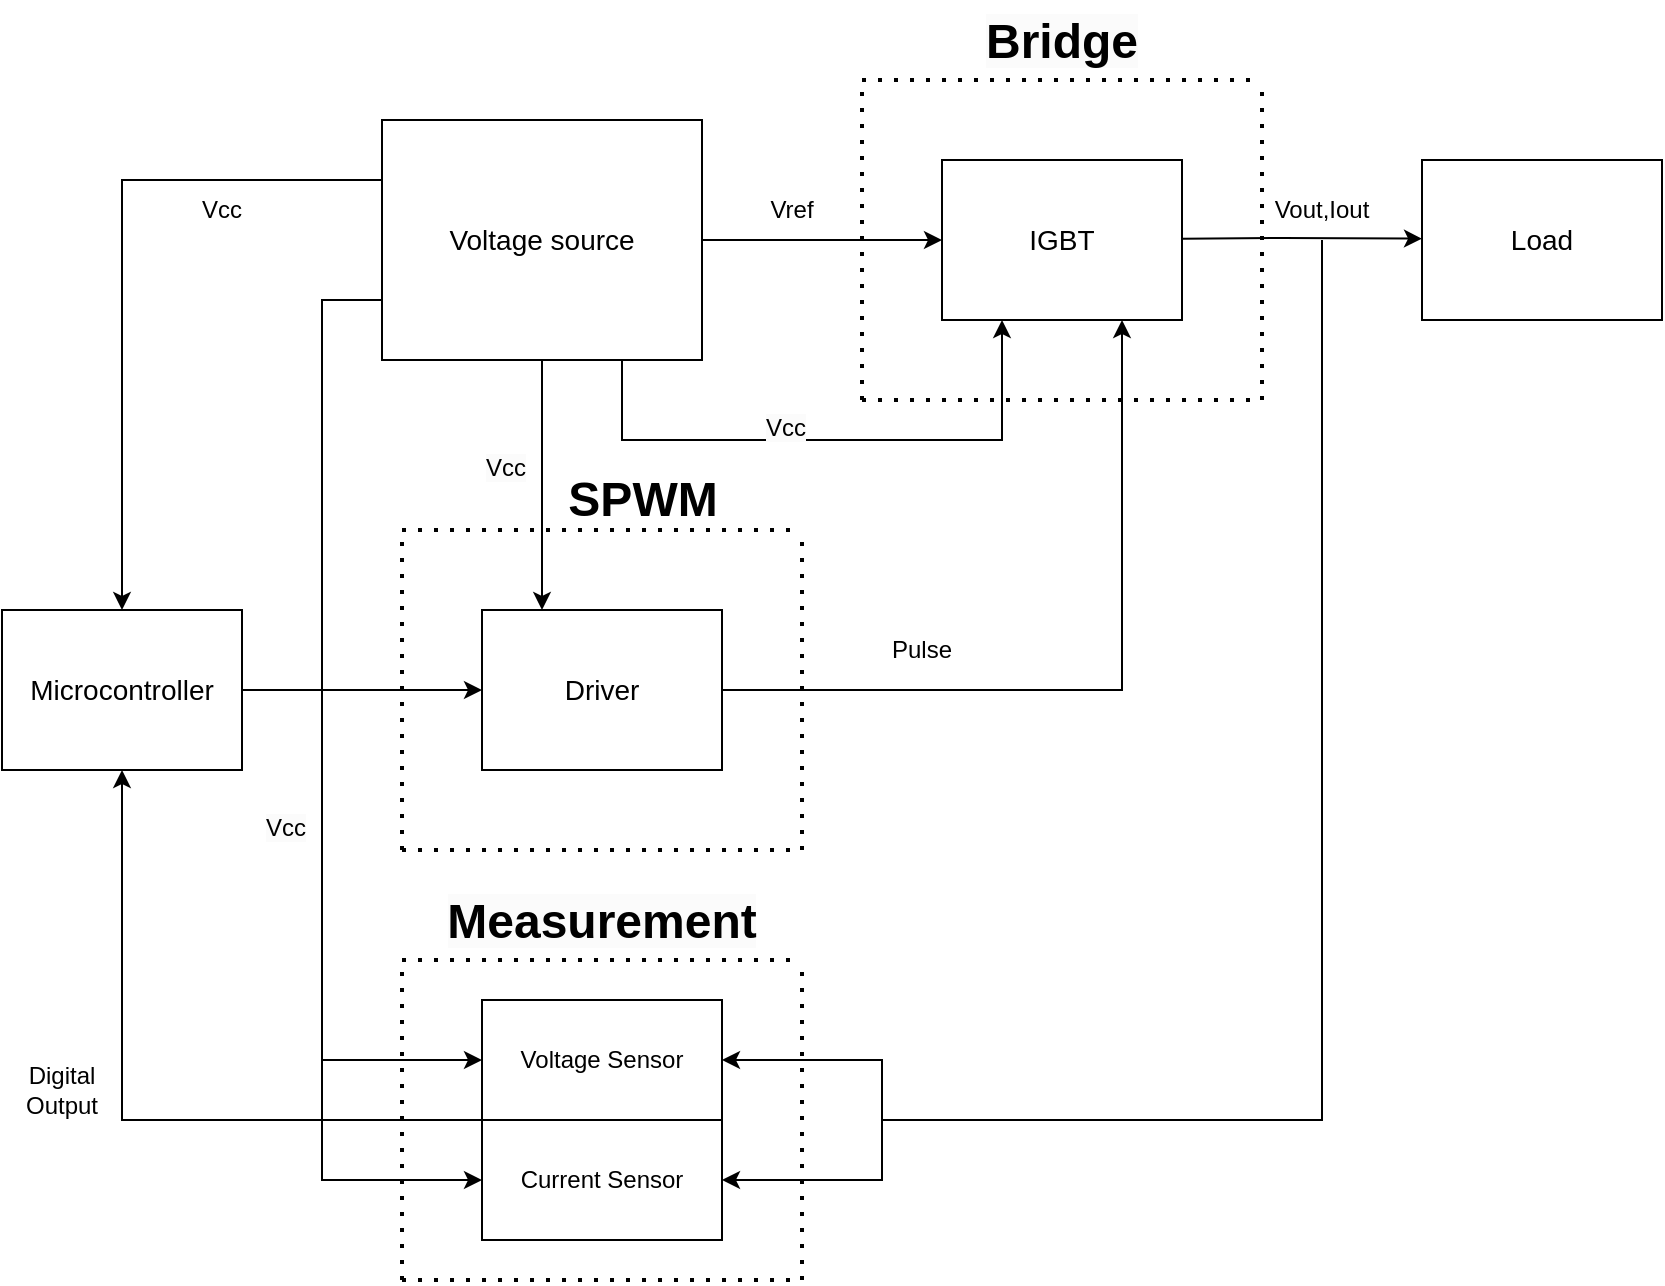<mxfile version="22.1.7" type="github">
  <diagram name="Trang-1" id="nn2L4hBDUpCBkg_26MHf">
    <mxGraphModel dx="1262" dy="788" grid="1" gridSize="10" guides="1" tooltips="1" connect="1" arrows="1" fold="1" page="1" pageScale="1" pageWidth="827" pageHeight="1169" math="0" shadow="0">
      <root>
        <mxCell id="0" />
        <mxCell id="1" parent="0" />
        <mxCell id="PwEiQKkPsqQJ7ji93qJI-1" value="&lt;font style=&quot;font-size: 14px;&quot;&gt;Microcontroller&lt;/font&gt;" style="rounded=0;whiteSpace=wrap;html=1;" vertex="1" parent="1">
          <mxGeometry x="80" y="465" width="120" height="80" as="geometry" />
        </mxCell>
        <mxCell id="PwEiQKkPsqQJ7ji93qJI-2" value="&lt;font style=&quot;font-size: 14px;&quot;&gt;Voltage source&lt;/font&gt;" style="rounded=0;whiteSpace=wrap;html=1;" vertex="1" parent="1">
          <mxGeometry x="270" y="220" width="160" height="120" as="geometry" />
        </mxCell>
        <mxCell id="PwEiQKkPsqQJ7ji93qJI-4" value="&lt;span style=&quot;font-size: 14px;&quot;&gt;Driver&lt;/span&gt;" style="rounded=0;whiteSpace=wrap;html=1;" vertex="1" parent="1">
          <mxGeometry x="320" y="465" width="120" height="80" as="geometry" />
        </mxCell>
        <mxCell id="PwEiQKkPsqQJ7ji93qJI-5" value="" style="endArrow=classic;html=1;rounded=0;exitX=0;exitY=0.25;exitDx=0;exitDy=0;entryX=0.5;entryY=0;entryDx=0;entryDy=0;" edge="1" parent="1" source="PwEiQKkPsqQJ7ji93qJI-2" target="PwEiQKkPsqQJ7ji93qJI-1">
          <mxGeometry width="50" height="50" relative="1" as="geometry">
            <mxPoint x="240" y="380" as="sourcePoint" />
            <mxPoint x="220" y="280" as="targetPoint" />
            <Array as="points">
              <mxPoint x="140" y="250" />
            </Array>
          </mxGeometry>
        </mxCell>
        <mxCell id="PwEiQKkPsqQJ7ji93qJI-6" value="&lt;span style=&quot;font-size: 14px;&quot;&gt;IGBT&lt;/span&gt;" style="rounded=0;whiteSpace=wrap;html=1;" vertex="1" parent="1">
          <mxGeometry x="550" y="240" width="120" height="80" as="geometry" />
        </mxCell>
        <mxCell id="PwEiQKkPsqQJ7ji93qJI-7" value="" style="endArrow=none;dashed=1;html=1;dashPattern=1 3;strokeWidth=2;rounded=0;" edge="1" parent="1">
          <mxGeometry width="50" height="50" relative="1" as="geometry">
            <mxPoint x="280" y="585" as="sourcePoint" />
            <mxPoint x="480" y="425" as="targetPoint" />
            <Array as="points">
              <mxPoint x="280" y="425" />
            </Array>
          </mxGeometry>
        </mxCell>
        <mxCell id="PwEiQKkPsqQJ7ji93qJI-8" value="" style="endArrow=none;dashed=1;html=1;dashPattern=1 3;strokeWidth=2;rounded=0;" edge="1" parent="1">
          <mxGeometry width="50" height="50" relative="1" as="geometry">
            <mxPoint x="280" y="585" as="sourcePoint" />
            <mxPoint x="480" y="425" as="targetPoint" />
            <Array as="points">
              <mxPoint x="480" y="585" />
            </Array>
          </mxGeometry>
        </mxCell>
        <mxCell id="PwEiQKkPsqQJ7ji93qJI-11" value="" style="endArrow=classic;html=1;rounded=0;exitX=1;exitY=0.5;exitDx=0;exitDy=0;" edge="1" parent="1" source="PwEiQKkPsqQJ7ji93qJI-1" target="PwEiQKkPsqQJ7ji93qJI-4">
          <mxGeometry width="50" height="50" relative="1" as="geometry">
            <mxPoint x="430" y="410" as="sourcePoint" />
            <mxPoint x="480" y="360" as="targetPoint" />
          </mxGeometry>
        </mxCell>
        <mxCell id="PwEiQKkPsqQJ7ji93qJI-12" value="SPWM" style="text;strokeColor=none;fillColor=none;html=1;fontSize=24;fontStyle=1;verticalAlign=middle;align=center;" vertex="1" parent="1">
          <mxGeometry x="350" y="390" width="100" height="40" as="geometry" />
        </mxCell>
        <mxCell id="PwEiQKkPsqQJ7ji93qJI-13" value="" style="endArrow=classic;html=1;rounded=0;exitX=1;exitY=0.5;exitDx=0;exitDy=0;entryX=0.75;entryY=1;entryDx=0;entryDy=0;" edge="1" parent="1" source="PwEiQKkPsqQJ7ji93qJI-4" target="PwEiQKkPsqQJ7ji93qJI-6">
          <mxGeometry width="50" height="50" relative="1" as="geometry">
            <mxPoint x="430" y="410" as="sourcePoint" />
            <mxPoint x="480" y="360" as="targetPoint" />
            <Array as="points">
              <mxPoint x="640" y="505" />
            </Array>
          </mxGeometry>
        </mxCell>
        <mxCell id="PwEiQKkPsqQJ7ji93qJI-18" value="" style="endArrow=none;dashed=1;html=1;dashPattern=1 3;strokeWidth=2;rounded=0;" edge="1" parent="1">
          <mxGeometry width="50" height="50" relative="1" as="geometry">
            <mxPoint x="510" y="360" as="sourcePoint" />
            <mxPoint x="710" y="200" as="targetPoint" />
            <Array as="points">
              <mxPoint x="510" y="200" />
            </Array>
          </mxGeometry>
        </mxCell>
        <mxCell id="PwEiQKkPsqQJ7ji93qJI-19" value="" style="endArrow=none;dashed=1;html=1;dashPattern=1 3;strokeWidth=2;rounded=0;" edge="1" parent="1">
          <mxGeometry width="50" height="50" relative="1" as="geometry">
            <mxPoint x="510" y="360" as="sourcePoint" />
            <mxPoint x="710" y="200" as="targetPoint" />
            <Array as="points">
              <mxPoint x="710" y="360" />
              <mxPoint x="710" y="280" />
            </Array>
          </mxGeometry>
        </mxCell>
        <mxCell id="PwEiQKkPsqQJ7ji93qJI-20" value="&lt;span style=&quot;color: rgb(0, 0, 0); font-family: Helvetica; font-size: 24px; font-style: normal; font-variant-ligatures: normal; font-variant-caps: normal; font-weight: 700; letter-spacing: normal; orphans: 2; text-indent: 0px; text-transform: none; widows: 2; word-spacing: 0px; -webkit-text-stroke-width: 0px; background-color: rgb(251, 251, 251); text-decoration-thickness: initial; text-decoration-style: initial; text-decoration-color: initial; float: none; display: inline !important;&quot;&gt;Bridge&lt;/span&gt;" style="text;whiteSpace=wrap;html=1;align=center;" vertex="1" parent="1">
          <mxGeometry x="550" y="160" width="120" height="40" as="geometry" />
        </mxCell>
        <mxCell id="PwEiQKkPsqQJ7ji93qJI-21" value="&lt;font style=&quot;font-size: 14px;&quot;&gt;Load&lt;/font&gt;" style="rounded=0;whiteSpace=wrap;html=1;" vertex="1" parent="1">
          <mxGeometry x="790" y="240" width="120" height="80" as="geometry" />
        </mxCell>
        <mxCell id="PwEiQKkPsqQJ7ji93qJI-22" value="" style="endArrow=classic;html=1;rounded=0;exitX=1;exitY=0.5;exitDx=0;exitDy=0;entryX=0;entryY=0.5;entryDx=0;entryDy=0;" edge="1" parent="1">
          <mxGeometry width="50" height="50" relative="1" as="geometry">
            <mxPoint x="670" y="279.33" as="sourcePoint" />
            <mxPoint x="790" y="279.33" as="targetPoint" />
            <Array as="points">
              <mxPoint x="720" y="279" />
            </Array>
          </mxGeometry>
        </mxCell>
        <mxCell id="PwEiQKkPsqQJ7ji93qJI-23" value="" style="endArrow=classic;html=1;rounded=0;entryX=1;entryY=0.5;entryDx=0;entryDy=0;" edge="1" parent="1" target="PwEiQKkPsqQJ7ji93qJI-25">
          <mxGeometry width="50" height="50" relative="1" as="geometry">
            <mxPoint x="740" y="280" as="sourcePoint" />
            <mxPoint x="520" y="760" as="targetPoint" />
            <Array as="points">
              <mxPoint x="740" y="720" />
              <mxPoint x="520" y="720" />
              <mxPoint x="520" y="750" />
            </Array>
          </mxGeometry>
        </mxCell>
        <mxCell id="PwEiQKkPsqQJ7ji93qJI-24" value="Voltage Sensor" style="rounded=0;whiteSpace=wrap;html=1;" vertex="1" parent="1">
          <mxGeometry x="320" y="660" width="120" height="60" as="geometry" />
        </mxCell>
        <mxCell id="PwEiQKkPsqQJ7ji93qJI-25" value="Current Sensor" style="rounded=0;whiteSpace=wrap;html=1;" vertex="1" parent="1">
          <mxGeometry x="320" y="720" width="120" height="60" as="geometry" />
        </mxCell>
        <mxCell id="PwEiQKkPsqQJ7ji93qJI-26" value="" style="endArrow=none;dashed=1;html=1;dashPattern=1 3;strokeWidth=2;rounded=0;" edge="1" parent="1">
          <mxGeometry width="50" height="50" relative="1" as="geometry">
            <mxPoint x="280" y="800" as="sourcePoint" />
            <mxPoint x="480" y="640" as="targetPoint" />
            <Array as="points">
              <mxPoint x="480" y="800" />
              <mxPoint x="480" y="720" />
            </Array>
          </mxGeometry>
        </mxCell>
        <mxCell id="PwEiQKkPsqQJ7ji93qJI-27" value="" style="endArrow=none;dashed=1;html=1;dashPattern=1 3;strokeWidth=2;rounded=0;" edge="1" parent="1">
          <mxGeometry width="50" height="50" relative="1" as="geometry">
            <mxPoint x="280" y="800" as="sourcePoint" />
            <mxPoint x="480" y="640" as="targetPoint" />
            <Array as="points">
              <mxPoint x="280" y="640" />
            </Array>
          </mxGeometry>
        </mxCell>
        <mxCell id="PwEiQKkPsqQJ7ji93qJI-28" value="&lt;span style=&quot;color: rgb(0, 0, 0); font-family: Helvetica; font-size: 24px; font-style: normal; font-variant-ligatures: normal; font-variant-caps: normal; font-weight: 700; letter-spacing: normal; orphans: 2; text-indent: 0px; text-transform: none; widows: 2; word-spacing: 0px; -webkit-text-stroke-width: 0px; background-color: rgb(251, 251, 251); text-decoration-thickness: initial; text-decoration-style: initial; text-decoration-color: initial; float: none; display: inline !important;&quot;&gt;Measurement&lt;/span&gt;" style="text;whiteSpace=wrap;html=1;align=center;" vertex="1" parent="1">
          <mxGeometry x="320" y="600" width="120" height="40" as="geometry" />
        </mxCell>
        <mxCell id="PwEiQKkPsqQJ7ji93qJI-29" value="" style="endArrow=classic;html=1;rounded=0;entryX=0.5;entryY=1;entryDx=0;entryDy=0;exitX=0;exitY=0;exitDx=0;exitDy=0;" edge="1" parent="1" source="PwEiQKkPsqQJ7ji93qJI-25" target="PwEiQKkPsqQJ7ji93qJI-1">
          <mxGeometry width="50" height="50" relative="1" as="geometry">
            <mxPoint x="250" y="700" as="sourcePoint" />
            <mxPoint x="-160" y="720" as="targetPoint" />
            <Array as="points">
              <mxPoint x="140" y="720" />
            </Array>
          </mxGeometry>
        </mxCell>
        <mxCell id="PwEiQKkPsqQJ7ji93qJI-31" value="" style="endArrow=classic;html=1;rounded=0;entryX=0;entryY=0.5;entryDx=0;entryDy=0;" edge="1" parent="1" target="PwEiQKkPsqQJ7ji93qJI-6">
          <mxGeometry width="50" height="50" relative="1" as="geometry">
            <mxPoint x="430" y="280" as="sourcePoint" />
            <mxPoint x="550" y="480" as="targetPoint" />
          </mxGeometry>
        </mxCell>
        <mxCell id="PwEiQKkPsqQJ7ji93qJI-32" value="Pulse" style="text;html=1;strokeColor=none;fillColor=none;align=center;verticalAlign=middle;whiteSpace=wrap;rounded=0;" vertex="1" parent="1">
          <mxGeometry x="510" y="470" width="60" height="30" as="geometry" />
        </mxCell>
        <mxCell id="PwEiQKkPsqQJ7ji93qJI-33" value="Vcc" style="text;html=1;strokeColor=none;fillColor=none;align=center;verticalAlign=middle;whiteSpace=wrap;rounded=0;" vertex="1" parent="1">
          <mxGeometry x="160" y="250" width="60" height="30" as="geometry" />
        </mxCell>
        <mxCell id="PwEiQKkPsqQJ7ji93qJI-35" value="" style="endArrow=classic;html=1;rounded=0;exitX=0.75;exitY=1;exitDx=0;exitDy=0;entryX=0.25;entryY=1;entryDx=0;entryDy=0;" edge="1" parent="1" source="PwEiQKkPsqQJ7ji93qJI-2" target="PwEiQKkPsqQJ7ji93qJI-6">
          <mxGeometry width="50" height="50" relative="1" as="geometry">
            <mxPoint x="500" y="310" as="sourcePoint" />
            <mxPoint x="610" y="380" as="targetPoint" />
            <Array as="points">
              <mxPoint x="390" y="380" />
              <mxPoint x="580" y="380" />
            </Array>
          </mxGeometry>
        </mxCell>
        <mxCell id="PwEiQKkPsqQJ7ji93qJI-36" value="&lt;span style=&quot;color: rgb(0, 0, 0); font-family: Helvetica; font-size: 12px; font-style: normal; font-variant-ligatures: normal; font-variant-caps: normal; font-weight: 400; letter-spacing: normal; orphans: 2; text-align: center; text-indent: 0px; text-transform: none; widows: 2; word-spacing: 0px; -webkit-text-stroke-width: 0px; background-color: rgb(251, 251, 251); text-decoration-thickness: initial; text-decoration-style: initial; text-decoration-color: initial; float: none; display: inline !important;&quot;&gt;Vcc&lt;/span&gt;" style="text;whiteSpace=wrap;html=1;" vertex="1" parent="1">
          <mxGeometry x="460" y="360" width="30" height="20" as="geometry" />
        </mxCell>
        <mxCell id="PwEiQKkPsqQJ7ji93qJI-38" value="Vref" style="text;html=1;strokeColor=none;fillColor=none;align=center;verticalAlign=middle;whiteSpace=wrap;rounded=0;" vertex="1" parent="1">
          <mxGeometry x="445" y="250" width="60" height="30" as="geometry" />
        </mxCell>
        <mxCell id="PwEiQKkPsqQJ7ji93qJI-39" value="Vout,Iout" style="text;html=1;strokeColor=none;fillColor=none;align=center;verticalAlign=middle;whiteSpace=wrap;rounded=0;" vertex="1" parent="1">
          <mxGeometry x="710" y="250" width="60" height="30" as="geometry" />
        </mxCell>
        <mxCell id="PwEiQKkPsqQJ7ji93qJI-49" value="" style="endArrow=classic;html=1;rounded=0;exitX=0.5;exitY=1;exitDx=0;exitDy=0;entryX=0.25;entryY=0;entryDx=0;entryDy=0;" edge="1" parent="1" source="PwEiQKkPsqQJ7ji93qJI-2" target="PwEiQKkPsqQJ7ji93qJI-4">
          <mxGeometry width="50" height="50" relative="1" as="geometry">
            <mxPoint x="490" y="500" as="sourcePoint" />
            <mxPoint x="540" y="450" as="targetPoint" />
          </mxGeometry>
        </mxCell>
        <mxCell id="PwEiQKkPsqQJ7ji93qJI-50" value="&lt;span style=&quot;color: rgb(0, 0, 0); font-family: Helvetica; font-size: 12px; font-style: normal; font-variant-ligatures: normal; font-variant-caps: normal; font-weight: 400; letter-spacing: normal; orphans: 2; text-align: center; text-indent: 0px; text-transform: none; widows: 2; word-spacing: 0px; -webkit-text-stroke-width: 0px; background-color: rgb(251, 251, 251); text-decoration-thickness: initial; text-decoration-style: initial; text-decoration-color: initial; float: none; display: inline !important;&quot;&gt;Vcc&lt;/span&gt;" style="text;whiteSpace=wrap;html=1;" vertex="1" parent="1">
          <mxGeometry x="320" y="380" width="30" height="20" as="geometry" />
        </mxCell>
        <mxCell id="PwEiQKkPsqQJ7ji93qJI-51" value="" style="endArrow=classic;html=1;rounded=0;entryX=0;entryY=0.5;entryDx=0;entryDy=0;" edge="1" parent="1" target="PwEiQKkPsqQJ7ji93qJI-24">
          <mxGeometry width="50" height="50" relative="1" as="geometry">
            <mxPoint x="270" y="310" as="sourcePoint" />
            <mxPoint x="220" y="310" as="targetPoint" />
            <Array as="points">
              <mxPoint x="240" y="310" />
              <mxPoint x="240" y="690" />
            </Array>
          </mxGeometry>
        </mxCell>
        <mxCell id="PwEiQKkPsqQJ7ji93qJI-52" value="" style="endArrow=classic;html=1;rounded=0;entryX=0;entryY=0.5;entryDx=0;entryDy=0;" edge="1" parent="1" target="PwEiQKkPsqQJ7ji93qJI-25">
          <mxGeometry width="50" height="50" relative="1" as="geometry">
            <mxPoint x="240" y="690" as="sourcePoint" />
            <mxPoint x="240" y="760" as="targetPoint" />
            <Array as="points">
              <mxPoint x="240" y="750" />
            </Array>
          </mxGeometry>
        </mxCell>
        <mxCell id="PwEiQKkPsqQJ7ji93qJI-53" value="&lt;span style=&quot;color: rgb(0, 0, 0); font-family: Helvetica; font-size: 12px; font-style: normal; font-variant-ligatures: normal; font-variant-caps: normal; font-weight: 400; letter-spacing: normal; orphans: 2; text-align: center; text-indent: 0px; text-transform: none; widows: 2; word-spacing: 0px; -webkit-text-stroke-width: 0px; background-color: rgb(251, 251, 251); text-decoration-thickness: initial; text-decoration-style: initial; text-decoration-color: initial; float: none; display: inline !important;&quot;&gt;Vcc&lt;/span&gt;" style="text;whiteSpace=wrap;html=1;" vertex="1" parent="1">
          <mxGeometry x="210" y="560" width="30" height="20" as="geometry" />
        </mxCell>
        <mxCell id="PwEiQKkPsqQJ7ji93qJI-54" value="" style="endArrow=classic;html=1;rounded=0;entryX=1;entryY=0.5;entryDx=0;entryDy=0;" edge="1" parent="1" target="PwEiQKkPsqQJ7ji93qJI-24">
          <mxGeometry width="50" height="50" relative="1" as="geometry">
            <mxPoint x="520" y="720" as="sourcePoint" />
            <mxPoint x="520" y="680" as="targetPoint" />
            <Array as="points">
              <mxPoint x="520" y="690" />
            </Array>
          </mxGeometry>
        </mxCell>
        <mxCell id="PwEiQKkPsqQJ7ji93qJI-55" value="Digital Output" style="text;html=1;strokeColor=none;fillColor=none;align=center;verticalAlign=middle;whiteSpace=wrap;rounded=0;" vertex="1" parent="1">
          <mxGeometry x="80" y="690" width="60" height="30" as="geometry" />
        </mxCell>
      </root>
    </mxGraphModel>
  </diagram>
</mxfile>
